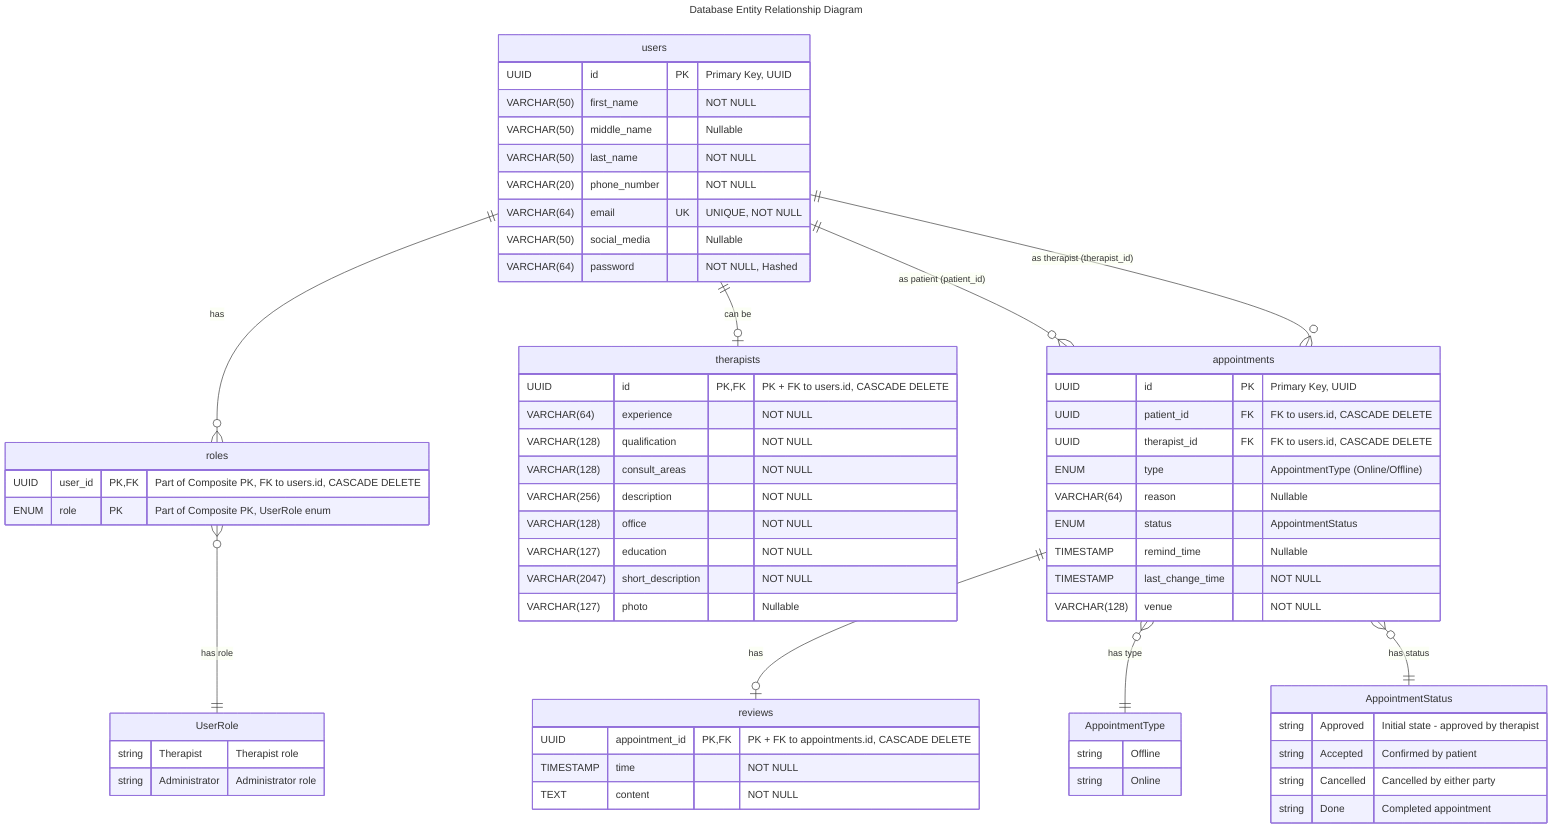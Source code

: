---
title: Database Entity Relationship Diagram
---
erDiagram
    users ||--o{ roles : "has"
    users ||--o| therapists : "can be"
    users ||--o{ appointments : "as patient (patient_id)"
    users ||--o{ appointments : "as therapist (therapist_id)"
    appointments ||--o| reviews : "has"
    appointments }o--|| AppointmentType : "has type"
    appointments }o--|| AppointmentStatus : "has status"
    roles }o--|| UserRole : "has role"

    users {
        UUID id PK "Primary Key, UUID"
        VARCHAR(50) first_name "NOT NULL"
        VARCHAR(50) middle_name "Nullable"
        VARCHAR(50) last_name "NOT NULL"
        VARCHAR(20) phone_number "NOT NULL"
        VARCHAR(64) email UK "UNIQUE, NOT NULL"
        VARCHAR(50) social_media "Nullable"
        VARCHAR(64) password "NOT NULL, Hashed"
    }

    therapists {
        UUID id PK,FK "PK + FK to users.id, CASCADE DELETE"
        VARCHAR(64) experience "NOT NULL"
        VARCHAR(128) qualification "NOT NULL"
        VARCHAR(128) consult_areas "NOT NULL"
        VARCHAR(256) description "NOT NULL"
        VARCHAR(128) office "NOT NULL"
        VARCHAR(127) education "NOT NULL"
        VARCHAR(2047) short_description "NOT NULL"
        VARCHAR(127) photo "Nullable"
    }

    appointments {
        UUID id PK "Primary Key, UUID"
        UUID patient_id FK "FK to users.id, CASCADE DELETE"
        UUID therapist_id FK "FK to users.id, CASCADE DELETE"
        ENUM type "AppointmentType (Online/Offline)"
        VARCHAR(64) reason "Nullable"
        ENUM status "AppointmentStatus"
        TIMESTAMP remind_time "Nullable"
        TIMESTAMP last_change_time "NOT NULL"
        VARCHAR(128) venue "NOT NULL"
    }

    reviews {
        UUID appointment_id PK,FK "PK + FK to appointments.id, CASCADE DELETE"
        TIMESTAMP time "NOT NULL"
        TEXT content "NOT NULL"
    }

    roles {
        UUID user_id PK,FK "Part of Composite PK, FK to users.id, CASCADE DELETE"
        ENUM role PK "Part of Composite PK, UserRole enum"
    }

    AppointmentType {
        string Offline
        string Online
    }

    AppointmentStatus {
        string Approved "Initial state - approved by therapist"
        string Accepted "Confirmed by patient"
        string Cancelled "Cancelled by either party"
        string Done "Completed appointment"
    }

    UserRole {
        string Therapist "Therapist role"
        string Administrator "Administrator role"
    }